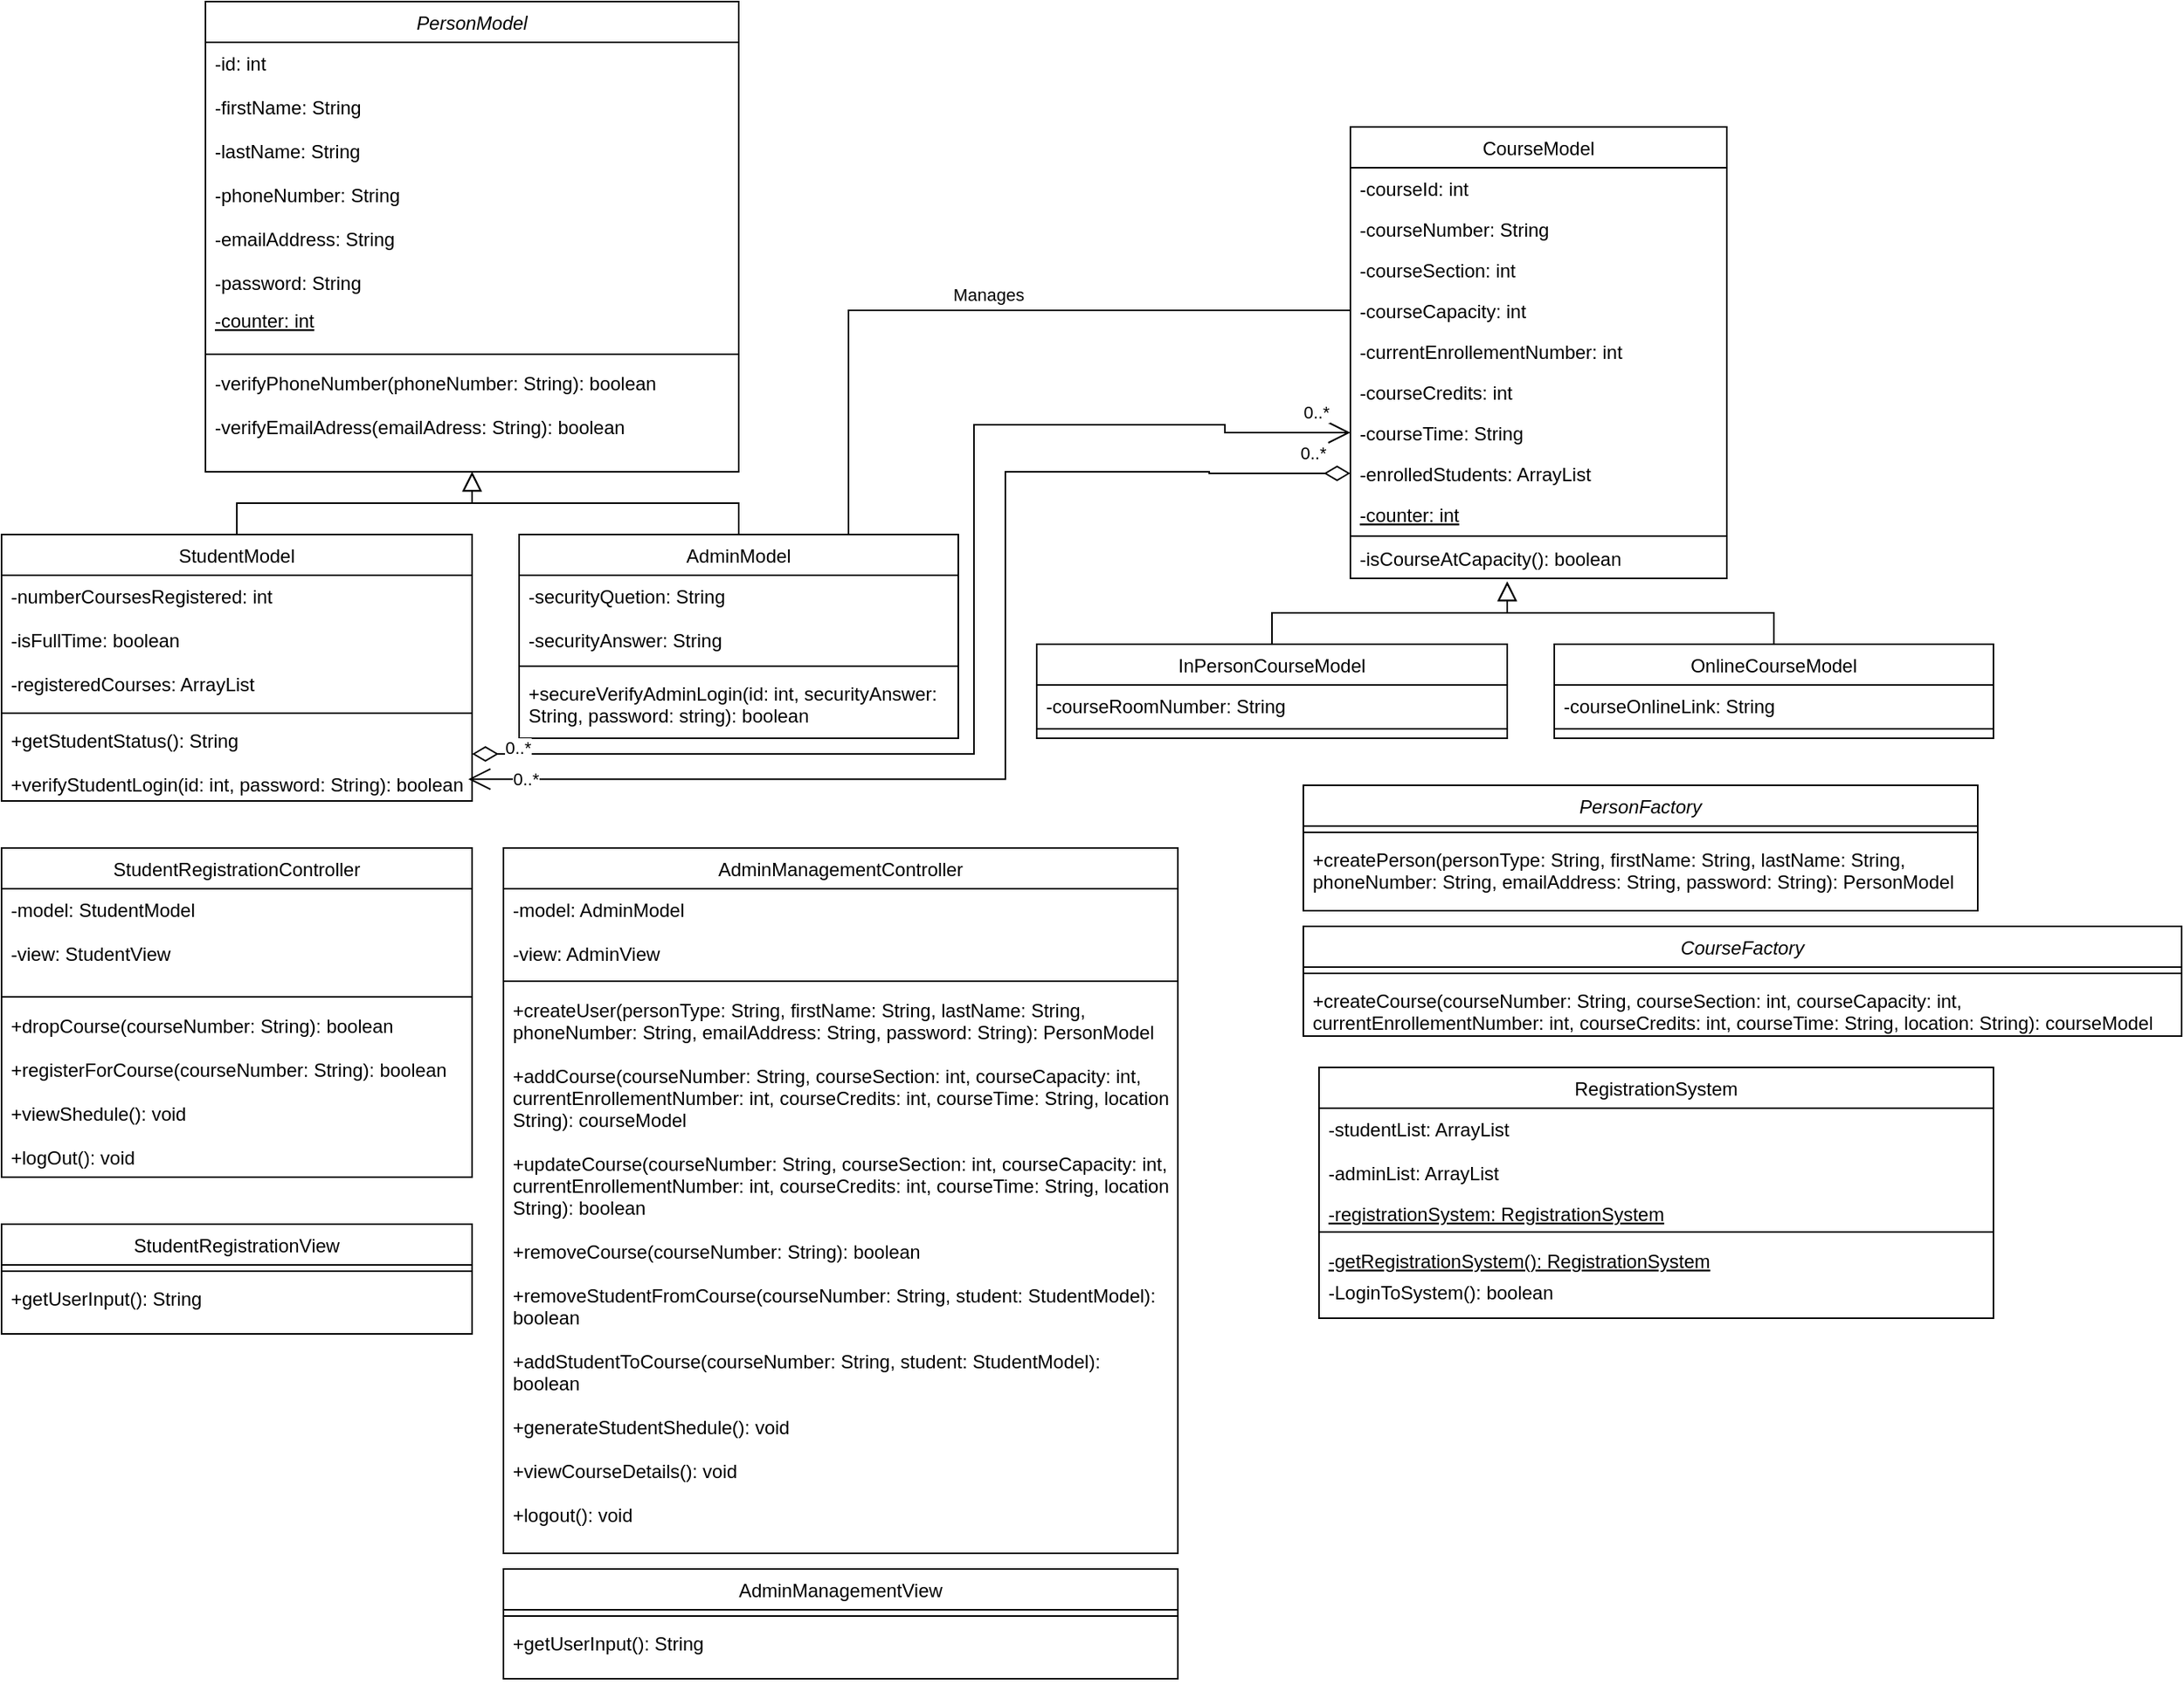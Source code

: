 <mxfile version="24.4.8" type="google">
  <diagram id="C5RBs43oDa-KdzZeNtuy" name="Page-1">
    <mxGraphModel grid="1" page="1" gridSize="10" guides="1" tooltips="1" connect="1" arrows="1" fold="1" pageScale="1" pageWidth="827" pageHeight="1169" math="0" shadow="0">
      <root>
        <mxCell id="WIyWlLk6GJQsqaUBKTNV-0" />
        <mxCell id="WIyWlLk6GJQsqaUBKTNV-1" parent="WIyWlLk6GJQsqaUBKTNV-0" />
        <mxCell id="zkfFHV4jXpPFQw0GAbJ--0" value="PersonModel" style="swimlane;fontStyle=2;align=center;verticalAlign=top;childLayout=stackLayout;horizontal=1;startSize=26;horizontalStack=0;resizeParent=1;resizeLast=0;collapsible=1;marginBottom=0;rounded=0;shadow=0;strokeWidth=1;" vertex="1" parent="WIyWlLk6GJQsqaUBKTNV-1">
          <mxGeometry x="130" y="20" width="340" height="300" as="geometry">
            <mxRectangle x="230" y="140" width="160" height="26" as="alternateBounds" />
          </mxGeometry>
        </mxCell>
        <mxCell id="SKZAbUxP0tzKk1QJIY6u-5" value="-id: int&#xa;&#xa;-firstName: String&#xa;&#xa;-lastName: String&#xa;&#xa;-phoneNumber: String&#xa;&#xa;-emailAddress: String&#xa;&#xa;-password: String" style="text;align=left;verticalAlign=top;spacingLeft=4;spacingRight=4;overflow=hidden;rotatable=0;points=[[0,0.5],[1,0.5]];portConstraint=eastwest;spacingBottom=5;fontStyle=0" vertex="1" parent="zkfFHV4jXpPFQw0GAbJ--0">
          <mxGeometry y="26" width="340" height="164" as="geometry" />
        </mxCell>
        <mxCell id="zkfFHV4jXpPFQw0GAbJ--1" value="-counter: int&#xa;" style="text;align=left;verticalAlign=top;spacingLeft=4;spacingRight=4;overflow=hidden;rotatable=0;points=[[0,0.5],[1,0.5]];portConstraint=eastwest;spacingBottom=5;fontStyle=4" vertex="1" parent="zkfFHV4jXpPFQw0GAbJ--0">
          <mxGeometry y="190" width="340" height="30" as="geometry" />
        </mxCell>
        <mxCell id="zkfFHV4jXpPFQw0GAbJ--4" value="" style="line;html=1;strokeWidth=1;align=left;verticalAlign=middle;spacingTop=-1;spacingLeft=3;spacingRight=3;rotatable=0;labelPosition=right;points=[];portConstraint=eastwest;" vertex="1" parent="zkfFHV4jXpPFQw0GAbJ--0">
          <mxGeometry y="220" width="340" height="10" as="geometry" />
        </mxCell>
        <mxCell id="SKZAbUxP0tzKk1QJIY6u-10" value="-verifyPhoneNumber(phoneNumber: String): boolean&#xa;&#xa;-verifyEmailAdress(emailAdress: String): boolean" style="text;align=left;verticalAlign=top;spacingLeft=4;spacingRight=4;overflow=hidden;rotatable=0;points=[[0,0.5],[1,0.5]];portConstraint=eastwest;spacingBottom=5;fontStyle=0" vertex="1" parent="zkfFHV4jXpPFQw0GAbJ--0">
          <mxGeometry y="230" width="340" height="50" as="geometry" />
        </mxCell>
        <mxCell id="zkfFHV4jXpPFQw0GAbJ--6" value="StudentModel" style="swimlane;fontStyle=0;align=center;verticalAlign=top;childLayout=stackLayout;horizontal=1;startSize=26;horizontalStack=0;resizeParent=1;resizeLast=0;collapsible=1;marginBottom=0;rounded=0;shadow=0;strokeWidth=1;" vertex="1" parent="WIyWlLk6GJQsqaUBKTNV-1">
          <mxGeometry y="360" width="300" height="170" as="geometry">
            <mxRectangle x="130" y="380" width="160" height="26" as="alternateBounds" />
          </mxGeometry>
        </mxCell>
        <mxCell id="zkfFHV4jXpPFQw0GAbJ--7" value="-numberCoursesRegistered: int&#xa;&#xa;-isFullTime: boolean&#xa;&#xa;-registeredCourses: ArrayList" style="text;align=left;verticalAlign=top;spacingLeft=4;spacingRight=4;overflow=hidden;rotatable=0;points=[[0,0.5],[1,0.5]];portConstraint=eastwest;" vertex="1" parent="zkfFHV4jXpPFQw0GAbJ--6">
          <mxGeometry y="26" width="300" height="84" as="geometry" />
        </mxCell>
        <mxCell id="zkfFHV4jXpPFQw0GAbJ--9" value="" style="line;html=1;strokeWidth=1;align=left;verticalAlign=middle;spacingTop=-1;spacingLeft=3;spacingRight=3;rotatable=0;labelPosition=right;points=[];portConstraint=eastwest;" vertex="1" parent="zkfFHV4jXpPFQw0GAbJ--6">
          <mxGeometry y="110" width="300" height="8" as="geometry" />
        </mxCell>
        <mxCell id="zkfFHV4jXpPFQw0GAbJ--10" value="+getStudentStatus(): String&#xa;&#xa;+verifyStudentLogin(id: int, password: String): boolean" style="text;align=left;verticalAlign=top;spacingLeft=4;spacingRight=4;overflow=hidden;rotatable=0;points=[[0,0.5],[1,0.5]];portConstraint=eastwest;fontStyle=0" vertex="1" parent="zkfFHV4jXpPFQw0GAbJ--6">
          <mxGeometry y="118" width="300" height="52" as="geometry" />
        </mxCell>
        <mxCell id="zkfFHV4jXpPFQw0GAbJ--12" value="" style="endArrow=block;endSize=10;endFill=0;shadow=0;strokeWidth=1;rounded=0;curved=0;edgeStyle=elbowEdgeStyle;elbow=vertical;" edge="1" parent="WIyWlLk6GJQsqaUBKTNV-1" source="zkfFHV4jXpPFQw0GAbJ--6" target="zkfFHV4jXpPFQw0GAbJ--0">
          <mxGeometry width="160" relative="1" as="geometry">
            <mxPoint x="200" y="203" as="sourcePoint" />
            <mxPoint x="200" y="203" as="targetPoint" />
          </mxGeometry>
        </mxCell>
        <mxCell id="zkfFHV4jXpPFQw0GAbJ--13" value="AdminModel" style="swimlane;fontStyle=0;align=center;verticalAlign=top;childLayout=stackLayout;horizontal=1;startSize=26;horizontalStack=0;resizeParent=1;resizeLast=0;collapsible=1;marginBottom=0;rounded=0;shadow=0;strokeWidth=1;" vertex="1" parent="WIyWlLk6GJQsqaUBKTNV-1">
          <mxGeometry x="330" y="360" width="280" height="130" as="geometry">
            <mxRectangle x="340" y="380" width="170" height="26" as="alternateBounds" />
          </mxGeometry>
        </mxCell>
        <mxCell id="zkfFHV4jXpPFQw0GAbJ--14" value="-securityQuetion: String&#xa;&#xa;-securityAnswer: String" style="text;align=left;verticalAlign=top;spacingLeft=4;spacingRight=4;overflow=hidden;rotatable=0;points=[[0,0.5],[1,0.5]];portConstraint=eastwest;" vertex="1" parent="zkfFHV4jXpPFQw0GAbJ--13">
          <mxGeometry y="26" width="280" height="54" as="geometry" />
        </mxCell>
        <mxCell id="zkfFHV4jXpPFQw0GAbJ--15" value="" style="line;html=1;strokeWidth=1;align=left;verticalAlign=middle;spacingTop=-1;spacingLeft=3;spacingRight=3;rotatable=0;labelPosition=right;points=[];portConstraint=eastwest;" vertex="1" parent="zkfFHV4jXpPFQw0GAbJ--13">
          <mxGeometry y="80" width="280" height="8" as="geometry" />
        </mxCell>
        <mxCell id="SKZAbUxP0tzKk1QJIY6u-15" value="+secureVerifyAdminLogin(id: int, securityAnswer:&#xa;String, password: string): boolean&#xa;" style="text;align=left;verticalAlign=top;spacingLeft=4;spacingRight=4;overflow=hidden;rotatable=0;points=[[0,0.5],[1,0.5]];portConstraint=eastwest;" vertex="1" parent="zkfFHV4jXpPFQw0GAbJ--13">
          <mxGeometry y="88" width="280" height="42" as="geometry" />
        </mxCell>
        <mxCell id="zkfFHV4jXpPFQw0GAbJ--16" value="" style="endArrow=block;endSize=10;endFill=0;shadow=0;strokeWidth=1;rounded=0;curved=0;edgeStyle=elbowEdgeStyle;elbow=vertical;" edge="1" parent="WIyWlLk6GJQsqaUBKTNV-1" source="zkfFHV4jXpPFQw0GAbJ--13" target="zkfFHV4jXpPFQw0GAbJ--0">
          <mxGeometry width="160" relative="1" as="geometry">
            <mxPoint x="210" y="373" as="sourcePoint" />
            <mxPoint x="310" y="271" as="targetPoint" />
          </mxGeometry>
        </mxCell>
        <mxCell id="zkfFHV4jXpPFQw0GAbJ--17" value="CourseModel" style="swimlane;fontStyle=0;align=center;verticalAlign=top;childLayout=stackLayout;horizontal=1;startSize=26;horizontalStack=0;resizeParent=1;resizeLast=0;collapsible=1;marginBottom=0;rounded=0;shadow=0;strokeWidth=1;" vertex="1" parent="WIyWlLk6GJQsqaUBKTNV-1">
          <mxGeometry x="860" y="100" width="240" height="288" as="geometry">
            <mxRectangle x="550" y="140" width="160" height="26" as="alternateBounds" />
          </mxGeometry>
        </mxCell>
        <mxCell id="zkfFHV4jXpPFQw0GAbJ--18" value="-courseId: int" style="text;align=left;verticalAlign=top;spacingLeft=4;spacingRight=4;overflow=hidden;rotatable=0;points=[[0,0.5],[1,0.5]];portConstraint=eastwest;" vertex="1" parent="zkfFHV4jXpPFQw0GAbJ--17">
          <mxGeometry y="26" width="240" height="26" as="geometry" />
        </mxCell>
        <mxCell id="qOmicT8-9wXZsQsVR6oy-1" value="-courseNumber: String" style="text;align=left;verticalAlign=top;spacingLeft=4;spacingRight=4;overflow=hidden;rotatable=0;points=[[0,0.5],[1,0.5]];portConstraint=eastwest;" vertex="1" parent="zkfFHV4jXpPFQw0GAbJ--17">
          <mxGeometry y="52" width="240" height="26" as="geometry" />
        </mxCell>
        <mxCell id="zkfFHV4jXpPFQw0GAbJ--19" value="-courseSection: int" style="text;align=left;verticalAlign=top;spacingLeft=4;spacingRight=4;overflow=hidden;rotatable=0;points=[[0,0.5],[1,0.5]];portConstraint=eastwest;rounded=0;shadow=0;html=0;" vertex="1" parent="zkfFHV4jXpPFQw0GAbJ--17">
          <mxGeometry y="78" width="240" height="26" as="geometry" />
        </mxCell>
        <mxCell id="zkfFHV4jXpPFQw0GAbJ--20" value="-courseCapacity: int" style="text;align=left;verticalAlign=top;spacingLeft=4;spacingRight=4;overflow=hidden;rotatable=0;points=[[0,0.5],[1,0.5]];portConstraint=eastwest;rounded=0;shadow=0;html=0;" vertex="1" parent="zkfFHV4jXpPFQw0GAbJ--17">
          <mxGeometry y="104" width="240" height="26" as="geometry" />
        </mxCell>
        <mxCell id="zkfFHV4jXpPFQw0GAbJ--21" value="-currentEnrollementNumber: int" style="text;align=left;verticalAlign=top;spacingLeft=4;spacingRight=4;overflow=hidden;rotatable=0;points=[[0,0.5],[1,0.5]];portConstraint=eastwest;rounded=0;shadow=0;html=0;" vertex="1" parent="zkfFHV4jXpPFQw0GAbJ--17">
          <mxGeometry y="130" width="240" height="26" as="geometry" />
        </mxCell>
        <mxCell id="zkfFHV4jXpPFQw0GAbJ--22" value="-courseCredits: int" style="text;align=left;verticalAlign=top;spacingLeft=4;spacingRight=4;overflow=hidden;rotatable=0;points=[[0,0.5],[1,0.5]];portConstraint=eastwest;rounded=0;shadow=0;html=0;" vertex="1" parent="zkfFHV4jXpPFQw0GAbJ--17">
          <mxGeometry y="156" width="240" height="26" as="geometry" />
        </mxCell>
        <mxCell id="SKZAbUxP0tzKk1QJIY6u-51" value="-courseTime: String" style="text;align=left;verticalAlign=top;spacingLeft=4;spacingRight=4;overflow=hidden;rotatable=0;points=[[0,0.5],[1,0.5]];portConstraint=eastwest;rounded=0;shadow=0;html=0;" vertex="1" parent="zkfFHV4jXpPFQw0GAbJ--17">
          <mxGeometry y="182" width="240" height="26" as="geometry" />
        </mxCell>
        <mxCell id="qOmicT8-9wXZsQsVR6oy-2" value="-enrolledStudents: ArrayList" style="text;align=left;verticalAlign=top;spacingLeft=4;spacingRight=4;overflow=hidden;rotatable=0;points=[[0,0.5],[1,0.5]];portConstraint=eastwest;" vertex="1" parent="zkfFHV4jXpPFQw0GAbJ--17">
          <mxGeometry y="208" width="240" height="26" as="geometry" />
        </mxCell>
        <mxCell id="SKZAbUxP0tzKk1QJIY6u-14" value="-counter: int" style="text;align=left;verticalAlign=top;spacingLeft=4;spacingRight=4;overflow=hidden;rotatable=0;points=[[0,0.5],[1,0.5]];portConstraint=eastwest;rounded=0;shadow=0;html=0;fontStyle=4" vertex="1" parent="zkfFHV4jXpPFQw0GAbJ--17">
          <mxGeometry y="234" width="240" height="26" as="geometry" />
        </mxCell>
        <mxCell id="zkfFHV4jXpPFQw0GAbJ--23" value="" style="line;html=1;strokeWidth=1;align=left;verticalAlign=middle;spacingTop=-1;spacingLeft=3;spacingRight=3;rotatable=0;labelPosition=right;points=[];portConstraint=eastwest;" vertex="1" parent="zkfFHV4jXpPFQw0GAbJ--17">
          <mxGeometry y="260" width="240" height="2" as="geometry" />
        </mxCell>
        <mxCell id="zkfFHV4jXpPFQw0GAbJ--24" value="-isCourseAtCapacity(): boolean" style="text;align=left;verticalAlign=top;spacingLeft=4;spacingRight=4;overflow=hidden;rotatable=0;points=[[0,0.5],[1,0.5]];portConstraint=eastwest;" vertex="1" parent="zkfFHV4jXpPFQw0GAbJ--17">
          <mxGeometry y="262" width="240" height="26" as="geometry" />
        </mxCell>
        <mxCell id="SKZAbUxP0tzKk1QJIY6u-1" value="PersonFactory" style="swimlane;fontStyle=2;align=center;verticalAlign=top;childLayout=stackLayout;horizontal=1;startSize=26;horizontalStack=0;resizeParent=1;resizeLast=0;collapsible=1;marginBottom=0;rounded=0;shadow=0;strokeWidth=1;" vertex="1" parent="WIyWlLk6GJQsqaUBKTNV-1">
          <mxGeometry x="830" y="520" width="430" height="80" as="geometry">
            <mxRectangle x="230" y="140" width="160" height="26" as="alternateBounds" />
          </mxGeometry>
        </mxCell>
        <mxCell id="SKZAbUxP0tzKk1QJIY6u-3" value="" style="line;html=1;strokeWidth=1;align=left;verticalAlign=middle;spacingTop=-1;spacingLeft=3;spacingRight=3;rotatable=0;labelPosition=right;points=[];portConstraint=eastwest;" vertex="1" parent="SKZAbUxP0tzKk1QJIY6u-1">
          <mxGeometry y="26" width="430" height="8" as="geometry" />
        </mxCell>
        <mxCell id="SKZAbUxP0tzKk1QJIY6u-4" value="+createPerson(personType: String, firstName: String, lastName: String, &#xa;phoneNumber: String, emailAddress: String, password: String): PersonModel" style="text;align=left;verticalAlign=top;spacingLeft=4;spacingRight=4;overflow=hidden;rotatable=0;points=[[0,0.5],[1,0.5]];portConstraint=eastwest;" vertex="1" parent="SKZAbUxP0tzKk1QJIY6u-1">
          <mxGeometry y="34" width="430" height="46" as="geometry" />
        </mxCell>
        <mxCell id="SKZAbUxP0tzKk1QJIY6u-11" value="CourseFactory" style="swimlane;fontStyle=2;align=center;verticalAlign=top;childLayout=stackLayout;horizontal=1;startSize=26;horizontalStack=0;resizeParent=1;resizeLast=0;collapsible=1;marginBottom=0;rounded=0;shadow=0;strokeWidth=1;" vertex="1" parent="WIyWlLk6GJQsqaUBKTNV-1">
          <mxGeometry x="830" y="610" width="560" height="70" as="geometry">
            <mxRectangle x="230" y="140" width="160" height="26" as="alternateBounds" />
          </mxGeometry>
        </mxCell>
        <mxCell id="SKZAbUxP0tzKk1QJIY6u-12" value="" style="line;html=1;strokeWidth=1;align=left;verticalAlign=middle;spacingTop=-1;spacingLeft=3;spacingRight=3;rotatable=0;labelPosition=right;points=[];portConstraint=eastwest;" vertex="1" parent="SKZAbUxP0tzKk1QJIY6u-11">
          <mxGeometry y="26" width="560" height="8" as="geometry" />
        </mxCell>
        <mxCell id="SKZAbUxP0tzKk1QJIY6u-13" value="+createCourse(courseNumber: String, courseSection: int, courseCapacity: int, &#xa;currentEnrollementNumber: int, courseCredits: int, courseTime: String, location: String): courseModel" style="text;align=left;verticalAlign=top;spacingLeft=4;spacingRight=4;overflow=hidden;rotatable=0;points=[[0,0.5],[1,0.5]];portConstraint=eastwest;" vertex="1" parent="SKZAbUxP0tzKk1QJIY6u-11">
          <mxGeometry y="34" width="560" height="36" as="geometry" />
        </mxCell>
        <mxCell id="SKZAbUxP0tzKk1QJIY6u-16" value="InPersonCourseModel" style="swimlane;fontStyle=0;align=center;verticalAlign=top;childLayout=stackLayout;horizontal=1;startSize=26;horizontalStack=0;resizeParent=1;resizeLast=0;collapsible=1;marginBottom=0;rounded=0;shadow=0;strokeWidth=1;" vertex="1" parent="WIyWlLk6GJQsqaUBKTNV-1">
          <mxGeometry x="660" y="430" width="300" height="60" as="geometry">
            <mxRectangle x="130" y="380" width="160" height="26" as="alternateBounds" />
          </mxGeometry>
        </mxCell>
        <mxCell id="SKZAbUxP0tzKk1QJIY6u-17" value="-courseRoomNumber: String&#xa;" style="text;align=left;verticalAlign=top;spacingLeft=4;spacingRight=4;overflow=hidden;rotatable=0;points=[[0,0.5],[1,0.5]];portConstraint=eastwest;" vertex="1" parent="SKZAbUxP0tzKk1QJIY6u-16">
          <mxGeometry y="26" width="300" height="24" as="geometry" />
        </mxCell>
        <mxCell id="SKZAbUxP0tzKk1QJIY6u-18" value="" style="line;html=1;strokeWidth=1;align=left;verticalAlign=middle;spacingTop=-1;spacingLeft=3;spacingRight=3;rotatable=0;labelPosition=right;points=[];portConstraint=eastwest;" vertex="1" parent="SKZAbUxP0tzKk1QJIY6u-16">
          <mxGeometry y="50" width="300" height="8" as="geometry" />
        </mxCell>
        <mxCell id="SKZAbUxP0tzKk1QJIY6u-20" value="" style="endArrow=block;endSize=10;endFill=0;shadow=0;strokeWidth=1;rounded=0;curved=0;edgeStyle=elbowEdgeStyle;elbow=vertical;" edge="1" parent="WIyWlLk6GJQsqaUBKTNV-1" source="SKZAbUxP0tzKk1QJIY6u-16">
          <mxGeometry width="160" relative="1" as="geometry">
            <mxPoint x="860" y="273" as="sourcePoint" />
            <mxPoint x="960" y="390" as="targetPoint" />
          </mxGeometry>
        </mxCell>
        <mxCell id="SKZAbUxP0tzKk1QJIY6u-21" value="OnlineCourseModel" style="swimlane;fontStyle=0;align=center;verticalAlign=top;childLayout=stackLayout;horizontal=1;startSize=26;horizontalStack=0;resizeParent=1;resizeLast=0;collapsible=1;marginBottom=0;rounded=0;shadow=0;strokeWidth=1;" vertex="1" parent="WIyWlLk6GJQsqaUBKTNV-1">
          <mxGeometry x="990" y="430" width="280" height="60" as="geometry">
            <mxRectangle x="340" y="380" width="170" height="26" as="alternateBounds" />
          </mxGeometry>
        </mxCell>
        <mxCell id="SKZAbUxP0tzKk1QJIY6u-22" value="-courseOnlineLink: String&#xa;" style="text;align=left;verticalAlign=top;spacingLeft=4;spacingRight=4;overflow=hidden;rotatable=0;points=[[0,0.5],[1,0.5]];portConstraint=eastwest;" vertex="1" parent="SKZAbUxP0tzKk1QJIY6u-21">
          <mxGeometry y="26" width="280" height="24" as="geometry" />
        </mxCell>
        <mxCell id="SKZAbUxP0tzKk1QJIY6u-23" value="" style="line;html=1;strokeWidth=1;align=left;verticalAlign=middle;spacingTop=-1;spacingLeft=3;spacingRight=3;rotatable=0;labelPosition=right;points=[];portConstraint=eastwest;" vertex="1" parent="SKZAbUxP0tzKk1QJIY6u-21">
          <mxGeometry y="50" width="280" height="8" as="geometry" />
        </mxCell>
        <mxCell id="SKZAbUxP0tzKk1QJIY6u-24" value="&#xa;" style="text;align=left;verticalAlign=top;spacingLeft=4;spacingRight=4;overflow=hidden;rotatable=0;points=[[0,0.5],[1,0.5]];portConstraint=eastwest;" vertex="1" parent="SKZAbUxP0tzKk1QJIY6u-21">
          <mxGeometry y="58" width="280" height="2" as="geometry" />
        </mxCell>
        <mxCell id="SKZAbUxP0tzKk1QJIY6u-25" value="" style="endArrow=block;endSize=10;endFill=0;shadow=0;strokeWidth=1;rounded=0;curved=0;edgeStyle=elbowEdgeStyle;elbow=vertical;" edge="1" parent="WIyWlLk6GJQsqaUBKTNV-1" source="SKZAbUxP0tzKk1QJIY6u-21">
          <mxGeometry width="160" relative="1" as="geometry">
            <mxPoint x="870" y="443" as="sourcePoint" />
            <mxPoint x="960" y="390" as="targetPoint" />
          </mxGeometry>
        </mxCell>
        <mxCell id="SKZAbUxP0tzKk1QJIY6u-26" value="" style="endArrow=none;html=1;edgeStyle=orthogonalEdgeStyle;rounded=0;entryX=0;entryY=0.5;entryDx=0;entryDy=0;exitX=0.75;exitY=0;exitDx=0;exitDy=0;" edge="1" parent="WIyWlLk6GJQsqaUBKTNV-1" source="zkfFHV4jXpPFQw0GAbJ--13" target="zkfFHV4jXpPFQw0GAbJ--20">
          <mxGeometry relative="1" as="geometry">
            <mxPoint x="610" y="370" as="sourcePoint" />
            <mxPoint x="770" y="370" as="targetPoint" />
          </mxGeometry>
        </mxCell>
        <mxCell id="SKZAbUxP0tzKk1QJIY6u-29" value="Manages" style="edgeLabel;html=1;align=center;verticalAlign=middle;resizable=0;points=[];" vertex="1" connectable="0" parent="SKZAbUxP0tzKk1QJIY6u-26">
          <mxGeometry x="0.075" relative="1" as="geometry">
            <mxPoint x="-17" y="-10" as="offset" />
          </mxGeometry>
        </mxCell>
        <mxCell id="SKZAbUxP0tzKk1QJIY6u-35" value="StudentRegistrationView" style="swimlane;fontStyle=0;align=center;verticalAlign=top;childLayout=stackLayout;horizontal=1;startSize=26;horizontalStack=0;resizeParent=1;resizeLast=0;collapsible=1;marginBottom=0;rounded=0;shadow=0;strokeWidth=1;" vertex="1" parent="WIyWlLk6GJQsqaUBKTNV-1">
          <mxGeometry y="800" width="300" height="70" as="geometry">
            <mxRectangle x="130" y="380" width="160" height="26" as="alternateBounds" />
          </mxGeometry>
        </mxCell>
        <mxCell id="SKZAbUxP0tzKk1QJIY6u-37" value="" style="line;html=1;strokeWidth=1;align=left;verticalAlign=middle;spacingTop=-1;spacingLeft=3;spacingRight=3;rotatable=0;labelPosition=right;points=[];portConstraint=eastwest;" vertex="1" parent="SKZAbUxP0tzKk1QJIY6u-35">
          <mxGeometry y="26" width="300" height="8" as="geometry" />
        </mxCell>
        <mxCell id="SKZAbUxP0tzKk1QJIY6u-39" value="+getUserInput(): String" style="text;align=left;verticalAlign=top;spacingLeft=4;spacingRight=4;overflow=hidden;rotatable=0;points=[[0,0.5],[1,0.5]];portConstraint=eastwest;fontStyle=0" vertex="1" parent="SKZAbUxP0tzKk1QJIY6u-35">
          <mxGeometry y="34" width="300" height="36" as="geometry" />
        </mxCell>
        <mxCell id="SKZAbUxP0tzKk1QJIY6u-40" value="StudentRegistrationController" style="swimlane;fontStyle=0;align=center;verticalAlign=top;childLayout=stackLayout;horizontal=1;startSize=26;horizontalStack=0;resizeParent=1;resizeLast=0;collapsible=1;marginBottom=0;rounded=0;shadow=0;strokeWidth=1;" vertex="1" parent="WIyWlLk6GJQsqaUBKTNV-1">
          <mxGeometry y="560" width="300" height="210" as="geometry">
            <mxRectangle x="130" y="380" width="160" height="26" as="alternateBounds" />
          </mxGeometry>
        </mxCell>
        <mxCell id="SKZAbUxP0tzKk1QJIY6u-43" value="-model: StudentModel&#xa;&#xa;-view: StudentView" style="text;align=left;verticalAlign=top;spacingLeft=4;spacingRight=4;overflow=hidden;rotatable=0;points=[[0,0.5],[1,0.5]];portConstraint=eastwest;fontStyle=0" vertex="1" parent="SKZAbUxP0tzKk1QJIY6u-40">
          <mxGeometry y="26" width="300" height="64" as="geometry" />
        </mxCell>
        <mxCell id="SKZAbUxP0tzKk1QJIY6u-41" value="" style="line;html=1;strokeWidth=1;align=left;verticalAlign=middle;spacingTop=-1;spacingLeft=3;spacingRight=3;rotatable=0;labelPosition=right;points=[];portConstraint=eastwest;" vertex="1" parent="SKZAbUxP0tzKk1QJIY6u-40">
          <mxGeometry y="90" width="300" height="10" as="geometry" />
        </mxCell>
        <mxCell id="SKZAbUxP0tzKk1QJIY6u-42" value="+dropCourse(courseNumber: String): boolean&#xa;&#xa;+registerForCourse(courseNumber: String): boolean&#xa;&#xa;+viewShedule(): void&#xa;&#xa;+logOut(): void" style="text;align=left;verticalAlign=top;spacingLeft=4;spacingRight=4;overflow=hidden;rotatable=0;points=[[0,0.5],[1,0.5]];portConstraint=eastwest;fontStyle=0" vertex="1" parent="SKZAbUxP0tzKk1QJIY6u-40">
          <mxGeometry y="100" width="300" height="110" as="geometry" />
        </mxCell>
        <mxCell id="SKZAbUxP0tzKk1QJIY6u-44" value="AdminManagementView" style="swimlane;fontStyle=0;align=center;verticalAlign=top;childLayout=stackLayout;horizontal=1;startSize=26;horizontalStack=0;resizeParent=1;resizeLast=0;collapsible=1;marginBottom=0;rounded=0;shadow=0;strokeWidth=1;" vertex="1" parent="WIyWlLk6GJQsqaUBKTNV-1">
          <mxGeometry x="320" y="1020" width="430" height="70" as="geometry">
            <mxRectangle x="130" y="380" width="160" height="26" as="alternateBounds" />
          </mxGeometry>
        </mxCell>
        <mxCell id="SKZAbUxP0tzKk1QJIY6u-45" value="" style="line;html=1;strokeWidth=1;align=left;verticalAlign=middle;spacingTop=-1;spacingLeft=3;spacingRight=3;rotatable=0;labelPosition=right;points=[];portConstraint=eastwest;" vertex="1" parent="SKZAbUxP0tzKk1QJIY6u-44">
          <mxGeometry y="26" width="430" height="8" as="geometry" />
        </mxCell>
        <mxCell id="SKZAbUxP0tzKk1QJIY6u-46" value="+getUserInput(): String" style="text;align=left;verticalAlign=top;spacingLeft=4;spacingRight=4;overflow=hidden;rotatable=0;points=[[0,0.5],[1,0.5]];portConstraint=eastwest;fontStyle=0" vertex="1" parent="SKZAbUxP0tzKk1QJIY6u-44">
          <mxGeometry y="34" width="430" height="36" as="geometry" />
        </mxCell>
        <mxCell id="SKZAbUxP0tzKk1QJIY6u-47" value="AdminManagementController" style="swimlane;fontStyle=0;align=center;verticalAlign=top;childLayout=stackLayout;horizontal=1;startSize=26;horizontalStack=0;resizeParent=1;resizeLast=0;collapsible=1;marginBottom=0;rounded=0;shadow=0;strokeWidth=1;" vertex="1" parent="WIyWlLk6GJQsqaUBKTNV-1">
          <mxGeometry x="320" y="560" width="430" height="450" as="geometry">
            <mxRectangle x="130" y="380" width="160" height="26" as="alternateBounds" />
          </mxGeometry>
        </mxCell>
        <mxCell id="SKZAbUxP0tzKk1QJIY6u-48" value="-model: AdminModel&#xa;&#xa;-view: AdminView" style="text;align=left;verticalAlign=top;spacingLeft=4;spacingRight=4;overflow=hidden;rotatable=0;points=[[0,0.5],[1,0.5]];portConstraint=eastwest;fontStyle=0" vertex="1" parent="SKZAbUxP0tzKk1QJIY6u-47">
          <mxGeometry y="26" width="430" height="54" as="geometry" />
        </mxCell>
        <mxCell id="SKZAbUxP0tzKk1QJIY6u-49" value="" style="line;html=1;strokeWidth=1;align=left;verticalAlign=middle;spacingTop=-1;spacingLeft=3;spacingRight=3;rotatable=0;labelPosition=right;points=[];portConstraint=eastwest;" vertex="1" parent="SKZAbUxP0tzKk1QJIY6u-47">
          <mxGeometry y="80" width="430" height="10" as="geometry" />
        </mxCell>
        <mxCell id="SKZAbUxP0tzKk1QJIY6u-50" value="+createUser(personType: String, firstName: String, lastName: String, &#xa;phoneNumber: String, emailAddress: String, password: String): PersonModel&#xa;&#xa;+addCourse(courseNumber: String, courseSection: int, courseCapacity: int, &#xa;currentEnrollementNumber: int, courseCredits: int, courseTime: String, location: &#xa;String): courseModel&#xa;&#xa;+updateCourse(courseNumber: String, courseSection: int, courseCapacity: int, &#xa;currentEnrollementNumber: int, courseCredits: int, courseTime: String, location: &#xa;String): boolean&#xa;&#xa;+removeCourse(courseNumber: String): boolean&#xa;&#xa;+removeStudentFromCourse(courseNumber: String, student: StudentModel): &#xa;boolean&#xa;&#xa;+addStudentToCourse(courseNumber: String, student: StudentModel): &#xa;boolean&#xa;&#xa;+generateStudentShedule(): void&#xa;&#xa;+viewCourseDetails(): void&#xa;&#xa;+logout(): void&#xa;&#xa;" style="text;align=left;verticalAlign=top;spacingLeft=4;spacingRight=4;overflow=hidden;rotatable=0;points=[[0,0.5],[1,0.5]];portConstraint=eastwest;fontStyle=0" vertex="1" parent="SKZAbUxP0tzKk1QJIY6u-47">
          <mxGeometry y="90" width="430" height="360" as="geometry" />
        </mxCell>
        <mxCell id="SKZAbUxP0tzKk1QJIY6u-52" value="&lt;span style=&quot;color: rgba(0, 0, 0, 0); font-family: monospace; font-size: 0px; background-color: rgb(251, 251, 251);&quot;&gt;%3CmxGraphModel%3E%3Croot%3E%3CmxCell%20id%3D%220%22%2F%3E%3CmxCell%20id%3D%221%22%20parent%3D%220%22%2F%3E%3CmxCell%20id%3D%222%22%20value%3D%220..*%22%20style%3D%22edgeLabel%3Bhtml%3D1%3Balign%3Dcenter%3BverticalAlign%3Dmiddle%3Bresizable%3D0%3Bpoints%3D%5B%5D%3B%22%20vertex%3D%221%22%20connectable%3D%220%22%20parent%3D%221%22%3E%3CmxGeometry%20x%3D%22827.259%22%20y%3D%22260%22%20as%3D%22geometry%22%2F%3E%3C%2FmxCell%3E%3C%2Froot%3E%3C%2FmxGraphModel%3E&lt;/span&gt;" style="endArrow=open;html=1;endSize=12;startArrow=diamondThin;startSize=14;startFill=0;edgeStyle=orthogonalEdgeStyle;align=left;verticalAlign=bottom;rounded=0;entryX=0;entryY=0.5;entryDx=0;entryDy=0;" edge="1" parent="WIyWlLk6GJQsqaUBKTNV-1" target="SKZAbUxP0tzKk1QJIY6u-51">
          <mxGeometry x="-1" y="3" relative="1" as="geometry">
            <mxPoint x="300" y="500" as="sourcePoint" />
            <mxPoint x="800" y="300" as="targetPoint" />
            <Array as="points">
              <mxPoint x="620" y="500" />
              <mxPoint x="620" y="290" />
              <mxPoint x="780" y="290" />
              <mxPoint x="780" y="295" />
            </Array>
          </mxGeometry>
        </mxCell>
        <mxCell id="SKZAbUxP0tzKk1QJIY6u-55" value="0..*" style="edgeLabel;html=1;align=center;verticalAlign=middle;resizable=0;points=[];" vertex="1" connectable="0" parent="SKZAbUxP0tzKk1QJIY6u-52">
          <mxGeometry x="0.947" relative="1" as="geometry">
            <mxPoint x="-2" y="-13" as="offset" />
          </mxGeometry>
        </mxCell>
        <mxCell id="SKZAbUxP0tzKk1QJIY6u-58" value="0..*" style="edgeLabel;html=1;align=center;verticalAlign=middle;resizable=0;points=[];" vertex="1" connectable="0" parent="SKZAbUxP0tzKk1QJIY6u-52">
          <mxGeometry x="-0.926" y="4" relative="1" as="geometry">
            <mxPoint as="offset" />
          </mxGeometry>
        </mxCell>
        <mxCell id="SKZAbUxP0tzKk1QJIY6u-54" value="" style="endArrow=open;html=1;endSize=12;startArrow=diamondThin;startSize=14;startFill=0;edgeStyle=orthogonalEdgeStyle;align=left;verticalAlign=bottom;rounded=0;entryX=0.992;entryY=0.733;entryDx=0;entryDy=0;entryPerimeter=0;exitX=0;exitY=0.5;exitDx=0;exitDy=0;" edge="1" parent="WIyWlLk6GJQsqaUBKTNV-1" source="qOmicT8-9wXZsQsVR6oy-2" target="zkfFHV4jXpPFQw0GAbJ--10">
          <mxGeometry x="-1" y="3" relative="1" as="geometry">
            <mxPoint x="810" y="350" as="sourcePoint" />
            <mxPoint x="640" y="310" as="targetPoint" />
            <Array as="points">
              <mxPoint x="770" y="320" />
              <mxPoint x="640" y="320" />
              <mxPoint x="640" y="516" />
            </Array>
          </mxGeometry>
        </mxCell>
        <mxCell id="SKZAbUxP0tzKk1QJIY6u-56" value="0..*" style="edgeLabel;html=1;align=center;verticalAlign=middle;resizable=0;points=[];" vertex="1" connectable="0" parent="SKZAbUxP0tzKk1QJIY6u-54">
          <mxGeometry x="-0.932" y="-3" relative="1" as="geometry">
            <mxPoint x="2" y="-10" as="offset" />
          </mxGeometry>
        </mxCell>
        <mxCell id="SKZAbUxP0tzKk1QJIY6u-57" value="0..*" style="edgeLabel;html=1;align=center;verticalAlign=middle;resizable=0;points=[];" vertex="1" connectable="0" parent="SKZAbUxP0tzKk1QJIY6u-54">
          <mxGeometry x="0.905" relative="1" as="geometry">
            <mxPoint as="offset" />
          </mxGeometry>
        </mxCell>
        <mxCell id="SKZAbUxP0tzKk1QJIY6u-59" value="RegistrationSystem" style="swimlane;fontStyle=0;align=center;verticalAlign=top;childLayout=stackLayout;horizontal=1;startSize=26;horizontalStack=0;resizeParent=1;resizeLast=0;collapsible=1;marginBottom=0;rounded=0;shadow=0;strokeWidth=1;" vertex="1" parent="WIyWlLk6GJQsqaUBKTNV-1">
          <mxGeometry x="840" y="700" width="430" height="160" as="geometry">
            <mxRectangle x="130" y="380" width="160" height="26" as="alternateBounds" />
          </mxGeometry>
        </mxCell>
        <mxCell id="SKZAbUxP0tzKk1QJIY6u-63" value="-studentList: ArrayList&#xa;&#xa;-adminList: ArrayList" style="text;align=left;verticalAlign=top;spacingLeft=4;spacingRight=4;overflow=hidden;rotatable=0;points=[[0,0.5],[1,0.5]];portConstraint=eastwest;fontStyle=0" vertex="1" parent="SKZAbUxP0tzKk1QJIY6u-59">
          <mxGeometry y="26" width="430" height="54" as="geometry" />
        </mxCell>
        <mxCell id="SKZAbUxP0tzKk1QJIY6u-60" value="-registrationSystem: RegistrationSystem" style="text;align=left;verticalAlign=top;spacingLeft=4;spacingRight=4;overflow=hidden;rotatable=0;points=[[0,0.5],[1,0.5]];portConstraint=eastwest;fontStyle=4" vertex="1" parent="SKZAbUxP0tzKk1QJIY6u-59">
          <mxGeometry y="80" width="430" height="20" as="geometry" />
        </mxCell>
        <mxCell id="SKZAbUxP0tzKk1QJIY6u-61" value="" style="line;html=1;strokeWidth=1;align=left;verticalAlign=middle;spacingTop=-1;spacingLeft=3;spacingRight=3;rotatable=0;labelPosition=right;points=[];portConstraint=eastwest;" vertex="1" parent="SKZAbUxP0tzKk1QJIY6u-59">
          <mxGeometry y="100" width="430" height="10" as="geometry" />
        </mxCell>
        <mxCell id="SKZAbUxP0tzKk1QJIY6u-64" value="-getRegistrationSystem(): RegistrationSystem" style="text;align=left;verticalAlign=top;spacingLeft=4;spacingRight=4;overflow=hidden;rotatable=0;points=[[0,0.5],[1,0.5]];portConstraint=eastwest;fontStyle=4" vertex="1" parent="SKZAbUxP0tzKk1QJIY6u-59">
          <mxGeometry y="110" width="430" height="20" as="geometry" />
        </mxCell>
        <mxCell id="SKZAbUxP0tzKk1QJIY6u-65" value="-LoginToSystem(): boolean" style="text;align=left;verticalAlign=top;spacingLeft=4;spacingRight=4;overflow=hidden;rotatable=0;points=[[0,0.5],[1,0.5]];portConstraint=eastwest;fontStyle=0" vertex="1" parent="SKZAbUxP0tzKk1QJIY6u-59">
          <mxGeometry y="130" width="430" height="30" as="geometry" />
        </mxCell>
      </root>
    </mxGraphModel>
  </diagram>
</mxfile>
